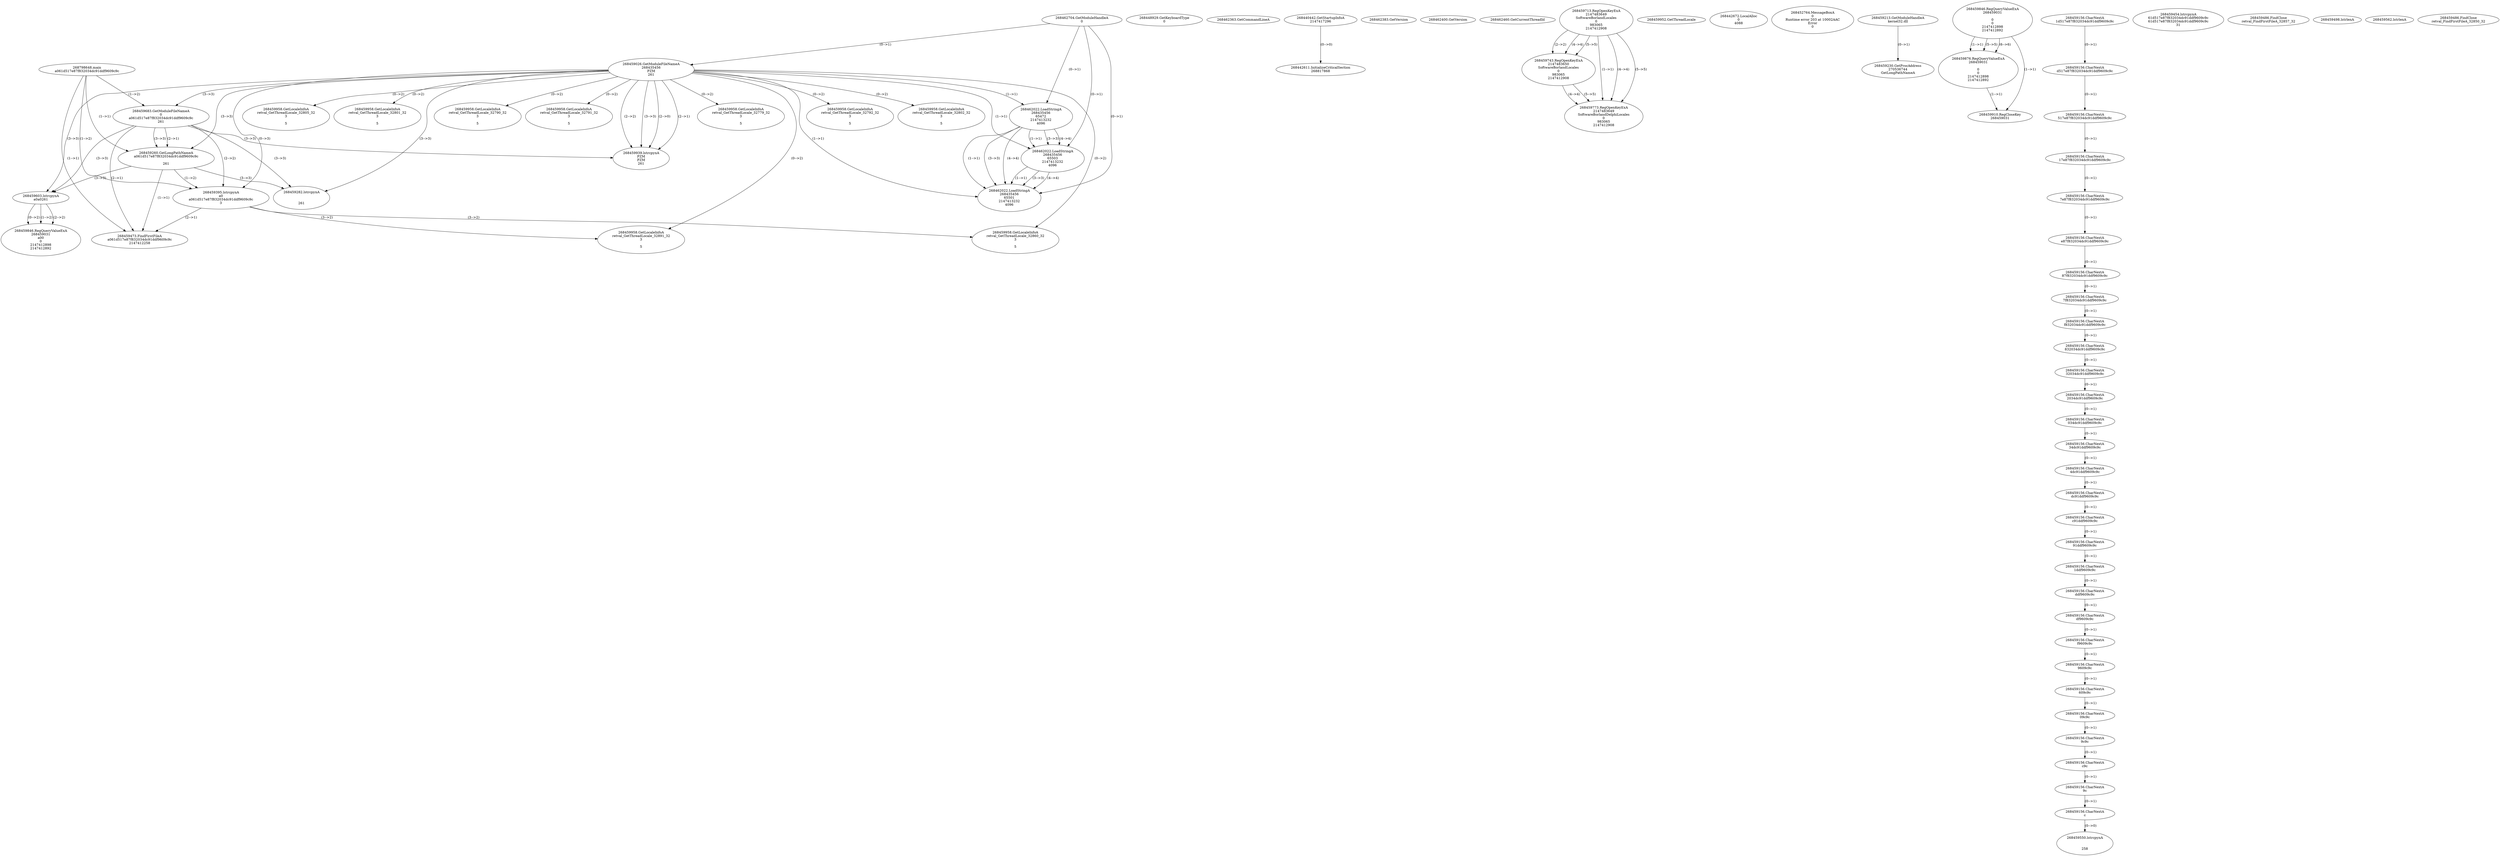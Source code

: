 // Global SCDG with merge call
digraph {
	0 [label="268798648.main
a061d517e87f832034dc91ddf9609c9c"]
	1 [label="268462704.GetModuleHandleA
0"]
	2 [label="268448929.GetKeyboardType
0"]
	3 [label="268462363.GetCommandLineA
"]
	4 [label="268440442.GetStartupInfoA
2147417296"]
	5 [label="268462383.GetVersion
"]
	6 [label="268462400.GetVersion
"]
	7 [label="268462460.GetCurrentThreadId
"]
	8 [label="268459026.GetModuleFileNameA
268435456
PZM
261"]
	1 -> 8 [label="(0-->1)"]
	9 [label="268459683.GetModuleFileNameA
0
a061d517e87f832034dc91ddf9609c9c
261"]
	0 -> 9 [label="(1-->2)"]
	8 -> 9 [label="(3-->3)"]
	10 [label="268459713.RegOpenKeyExA
2147483649
Software\Borland\Locales
0
983065
2147412908"]
	11 [label="268459743.RegOpenKeyExA
2147483650
Software\Borland\Locales
0
983065
2147412908"]
	10 -> 11 [label="(2-->2)"]
	10 -> 11 [label="(4-->4)"]
	10 -> 11 [label="(5-->5)"]
	12 [label="268459773.RegOpenKeyExA
2147483649
Software\Borland\Delphi\Locales
0
983065
2147412908"]
	10 -> 12 [label="(1-->1)"]
	10 -> 12 [label="(4-->4)"]
	11 -> 12 [label="(4-->4)"]
	10 -> 12 [label="(5-->5)"]
	11 -> 12 [label="(5-->5)"]
	13 [label="268459939.lstrcpynA
PZM
PZM
261"]
	8 -> 13 [label="(2-->1)"]
	8 -> 13 [label="(2-->2)"]
	8 -> 13 [label="(3-->3)"]
	9 -> 13 [label="(3-->3)"]
	8 -> 13 [label="(2-->0)"]
	14 [label="268459952.GetThreadLocale
"]
	15 [label="268459958.GetLocaleInfoA
retval_GetThreadLocale_32779_32
3

5"]
	8 -> 15 [label="(0-->2)"]
	16 [label="268462022.LoadStringA
268435456
65472
2147413232
4096"]
	1 -> 16 [label="(0-->1)"]
	8 -> 16 [label="(1-->1)"]
	17 [label="268442611.InitializeCriticalSection
268817868"]
	4 -> 17 [label="(0-->0)"]
	18 [label="268442672.LocalAlloc
0
4088"]
	19 [label="268452764.MessageBoxA
0
Runtime error 203 at 10002AAC
Error
0"]
	20 [label="268459213.GetModuleHandleA
kernel32.dll"]
	21 [label="268459230.GetProcAddress
270536744
GetLongPathNameA"]
	20 -> 21 [label="(0-->1)"]
	22 [label="268459260.GetLongPathNameA
a061d517e87f832034dc91ddf9609c9c

261"]
	0 -> 22 [label="(1-->1)"]
	9 -> 22 [label="(2-->1)"]
	8 -> 22 [label="(3-->3)"]
	9 -> 22 [label="(3-->3)"]
	23 [label="268459282.lstrcpynA


261"]
	8 -> 23 [label="(3-->3)"]
	9 -> 23 [label="(3-->3)"]
	22 -> 23 [label="(3-->3)"]
	24 [label="268459846.RegQueryValueExA
268459031

0
0
2147412898
2147412892"]
	25 [label="268459876.RegQueryValueExA
268459031

0
0
2147412898
2147412892"]
	24 -> 25 [label="(1-->1)"]
	24 -> 25 [label="(5-->5)"]
	24 -> 25 [label="(6-->6)"]
	26 [label="268459910.RegCloseKey
268459031"]
	24 -> 26 [label="(1-->1)"]
	25 -> 26 [label="(1-->1)"]
	27 [label="268459958.GetLocaleInfoA
retval_GetThreadLocale_32792_32
3

5"]
	8 -> 27 [label="(0-->2)"]
	28 [label="268459958.GetLocaleInfoA
retval_GetThreadLocale_32802_32
3

5"]
	8 -> 28 [label="(0-->2)"]
	29 [label="268462022.LoadStringA
268435456
65503
2147413232
4096"]
	1 -> 29 [label="(0-->1)"]
	8 -> 29 [label="(1-->1)"]
	16 -> 29 [label="(1-->1)"]
	16 -> 29 [label="(3-->3)"]
	16 -> 29 [label="(4-->4)"]
	30 [label="268459958.GetLocaleInfoA
retval_GetThreadLocale_32805_32
3

5"]
	8 -> 30 [label="(0-->2)"]
	31 [label="268459395.lstrcpynA
a0
a061d517e87f832034dc91ddf9609c9c
3"]
	0 -> 31 [label="(1-->2)"]
	9 -> 31 [label="(2-->2)"]
	22 -> 31 [label="(1-->2)"]
	8 -> 31 [label="(0-->3)"]
	32 [label="268459156.CharNextA
1d517e87f832034dc91ddf9609c9c"]
	33 [label="268459156.CharNextA
d517e87f832034dc91ddf9609c9c"]
	32 -> 33 [label="(0-->1)"]
	34 [label="268459156.CharNextA
517e87f832034dc91ddf9609c9c"]
	33 -> 34 [label="(0-->1)"]
	35 [label="268459156.CharNextA
17e87f832034dc91ddf9609c9c"]
	34 -> 35 [label="(0-->1)"]
	36 [label="268459156.CharNextA
7e87f832034dc91ddf9609c9c"]
	35 -> 36 [label="(0-->1)"]
	37 [label="268459156.CharNextA
e87f832034dc91ddf9609c9c"]
	36 -> 37 [label="(0-->1)"]
	38 [label="268459156.CharNextA
87f832034dc91ddf9609c9c"]
	37 -> 38 [label="(0-->1)"]
	39 [label="268459156.CharNextA
7f832034dc91ddf9609c9c"]
	38 -> 39 [label="(0-->1)"]
	40 [label="268459156.CharNextA
f832034dc91ddf9609c9c"]
	39 -> 40 [label="(0-->1)"]
	41 [label="268459156.CharNextA
832034dc91ddf9609c9c"]
	40 -> 41 [label="(0-->1)"]
	42 [label="268459156.CharNextA
32034dc91ddf9609c9c"]
	41 -> 42 [label="(0-->1)"]
	43 [label="268459156.CharNextA
2034dc91ddf9609c9c"]
	42 -> 43 [label="(0-->1)"]
	44 [label="268459156.CharNextA
034dc91ddf9609c9c"]
	43 -> 44 [label="(0-->1)"]
	45 [label="268459156.CharNextA
34dc91ddf9609c9c"]
	44 -> 45 [label="(0-->1)"]
	46 [label="268459156.CharNextA
4dc91ddf9609c9c"]
	45 -> 46 [label="(0-->1)"]
	47 [label="268459156.CharNextA
dc91ddf9609c9c"]
	46 -> 47 [label="(0-->1)"]
	48 [label="268459156.CharNextA
c91ddf9609c9c"]
	47 -> 48 [label="(0-->1)"]
	49 [label="268459156.CharNextA
91ddf9609c9c"]
	48 -> 49 [label="(0-->1)"]
	50 [label="268459156.CharNextA
1ddf9609c9c"]
	49 -> 50 [label="(0-->1)"]
	51 [label="268459156.CharNextA
ddf9609c9c"]
	50 -> 51 [label="(0-->1)"]
	52 [label="268459156.CharNextA
df9609c9c"]
	51 -> 52 [label="(0-->1)"]
	53 [label="268459156.CharNextA
f9609c9c"]
	52 -> 53 [label="(0-->1)"]
	54 [label="268459156.CharNextA
9609c9c"]
	53 -> 54 [label="(0-->1)"]
	55 [label="268459156.CharNextA
609c9c"]
	54 -> 55 [label="(0-->1)"]
	56 [label="268459156.CharNextA
09c9c"]
	55 -> 56 [label="(0-->1)"]
	57 [label="268459156.CharNextA
9c9c"]
	56 -> 57 [label="(0-->1)"]
	58 [label="268459156.CharNextA
c9c"]
	57 -> 58 [label="(0-->1)"]
	59 [label="268459156.CharNextA
9c"]
	58 -> 59 [label="(0-->1)"]
	60 [label="268459156.CharNextA
c"]
	59 -> 60 [label="(0-->1)"]
	61 [label="268459454.lstrcpynA
61d517e87f832034dc91ddf9609c9c
61d517e87f832034dc91ddf9609c9c
31"]
	62 [label="268459473.FindFirstFileA
a061d517e87f832034dc91ddf9609c9c
2147412258"]
	0 -> 62 [label="(1-->1)"]
	9 -> 62 [label="(2-->1)"]
	22 -> 62 [label="(1-->1)"]
	31 -> 62 [label="(2-->1)"]
	63 [label="268459486.FindClose
retval_FindFirstFileA_32857_32"]
	64 [label="268459498.lstrlenA
"]
	65 [label="268459550.lstrcpynA


258"]
	60 -> 65 [label="(0-->0)"]
	66 [label="268459562.lstrlenA
"]
	67 [label="268459603.lstrcpynA
a0\
a0\
261"]
	8 -> 67 [label="(3-->3)"]
	9 -> 67 [label="(3-->3)"]
	22 -> 67 [label="(3-->3)"]
	68 [label="268459846.RegQueryValueExA
268459031
a0\
0
0
2147412898
2147412892"]
	67 -> 68 [label="(1-->2)"]
	67 -> 68 [label="(2-->2)"]
	67 -> 68 [label="(0-->2)"]
	69 [label="268459958.GetLocaleInfoA
retval_GetThreadLocale_32891_32
3

5"]
	8 -> 69 [label="(0-->2)"]
	31 -> 69 [label="(3-->2)"]
	70 [label="268459486.FindClose
retval_FindFirstFileA_32850_32"]
	71 [label="268459958.GetLocaleInfoA
retval_GetThreadLocale_32860_32
3

5"]
	8 -> 71 [label="(0-->2)"]
	31 -> 71 [label="(3-->2)"]
	72 [label="268459958.GetLocaleInfoA
retval_GetThreadLocale_32801_32
3

5"]
	8 -> 72 [label="(0-->2)"]
	73 [label="268462022.LoadStringA
268435456
65501
2147413232
4096"]
	1 -> 73 [label="(0-->1)"]
	8 -> 73 [label="(1-->1)"]
	16 -> 73 [label="(1-->1)"]
	29 -> 73 [label="(1-->1)"]
	16 -> 73 [label="(3-->3)"]
	29 -> 73 [label="(3-->3)"]
	16 -> 73 [label="(4-->4)"]
	29 -> 73 [label="(4-->4)"]
	74 [label="268459958.GetLocaleInfoA
retval_GetThreadLocale_32790_32
3

5"]
	8 -> 74 [label="(0-->2)"]
	75 [label="268459958.GetLocaleInfoA
retval_GetThreadLocale_32791_32
3

5"]
	8 -> 75 [label="(0-->2)"]
}
